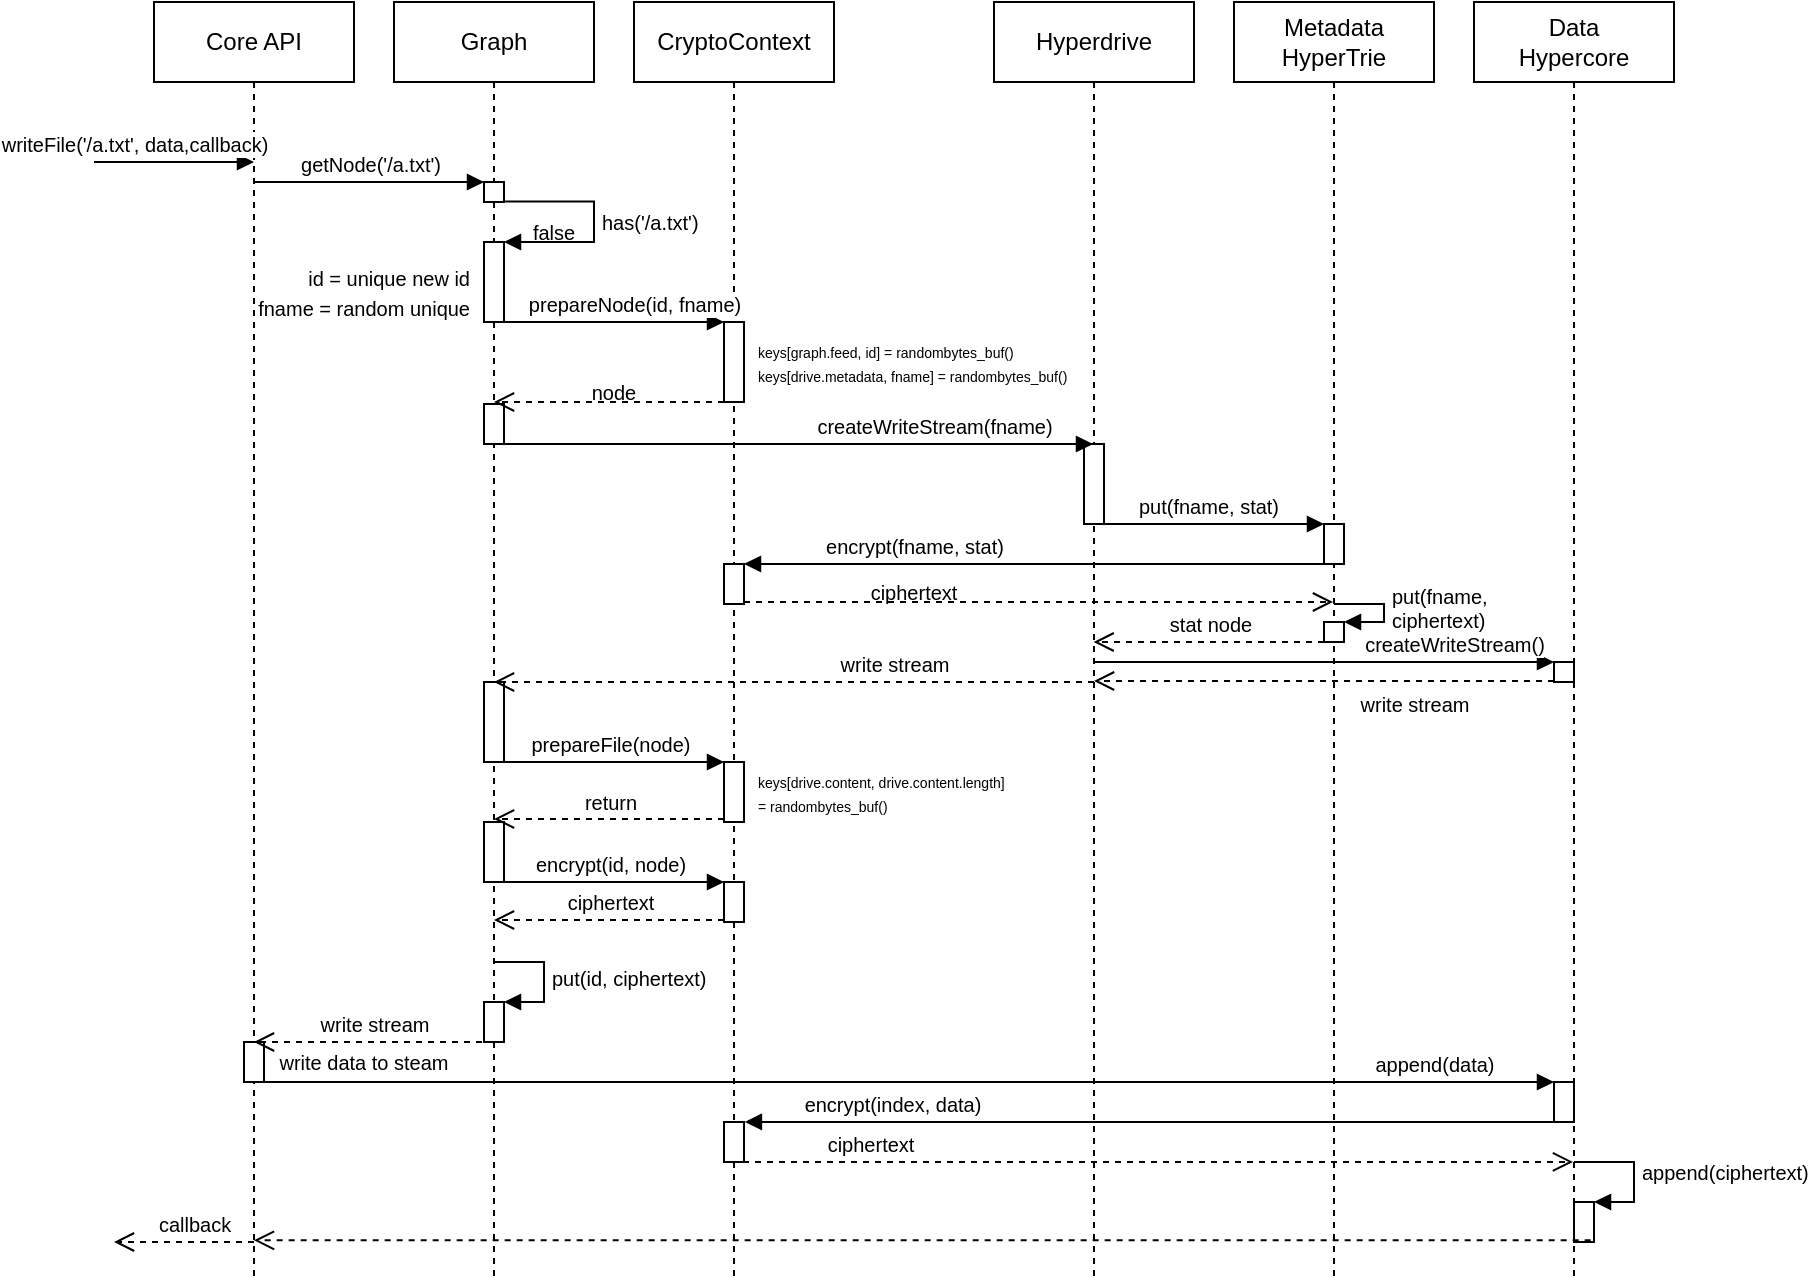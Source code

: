 <mxfile version="13.6.9" type="device"><diagram id="7L1S2Yam9VLptDrxEb60" name="Seite-1"><mxGraphModel dx="1422" dy="832" grid="1" gridSize="10" guides="1" tooltips="1" connect="1" arrows="1" fold="1" page="1" pageScale="1" pageWidth="1169" pageHeight="827" math="0" shadow="0"><root><mxCell id="0"/><mxCell id="1" parent="0"/><mxCell id="6NuSzGNgV5KQOutt3Bnf-3" value="Core API" style="shape=umlLifeline;perimeter=lifelinePerimeter;whiteSpace=wrap;html=1;container=1;collapsible=0;recursiveResize=0;outlineConnect=0;" vertex="1" parent="1"><mxGeometry x="80" y="80" width="100" height="640" as="geometry"/></mxCell><mxCell id="6NuSzGNgV5KQOutt3Bnf-66" value="" style="html=1;points=[];perimeter=orthogonalPerimeter;fontSize=10;align=left;" vertex="1" parent="6NuSzGNgV5KQOutt3Bnf-3"><mxGeometry x="45" y="520" width="10" height="20" as="geometry"/></mxCell><mxCell id="6NuSzGNgV5KQOutt3Bnf-4" value="Hyperdrive" style="shape=umlLifeline;perimeter=lifelinePerimeter;whiteSpace=wrap;html=1;container=1;collapsible=0;recursiveResize=0;outlineConnect=0;" vertex="1" parent="1"><mxGeometry x="500" y="80" width="100" height="640" as="geometry"/></mxCell><mxCell id="6NuSzGNgV5KQOutt3Bnf-31" value="" style="html=1;points=[];perimeter=orthogonalPerimeter;fontSize=10;align=left;" vertex="1" parent="6NuSzGNgV5KQOutt3Bnf-4"><mxGeometry x="45" y="221" width="10" height="40" as="geometry"/></mxCell><mxCell id="6NuSzGNgV5KQOutt3Bnf-5" value="Metadata&lt;br&gt;HyperTrie" style="shape=umlLifeline;perimeter=lifelinePerimeter;whiteSpace=wrap;html=1;container=1;collapsible=0;recursiveResize=0;outlineConnect=0;" vertex="1" parent="1"><mxGeometry x="620" y="80" width="100" height="640" as="geometry"/></mxCell><mxCell id="6NuSzGNgV5KQOutt3Bnf-28" value="" style="html=1;points=[];perimeter=orthogonalPerimeter;fontSize=10;align=left;" vertex="1" parent="6NuSzGNgV5KQOutt3Bnf-5"><mxGeometry x="45" y="261" width="10" height="20" as="geometry"/></mxCell><mxCell id="6NuSzGNgV5KQOutt3Bnf-36" value="" style="html=1;points=[];perimeter=orthogonalPerimeter;fontSize=10;align=left;" vertex="1" parent="6NuSzGNgV5KQOutt3Bnf-5"><mxGeometry x="45" y="310" width="10" height="10" as="geometry"/></mxCell><mxCell id="6NuSzGNgV5KQOutt3Bnf-37" value="put(fname, &lt;br&gt;ciphertext)" style="edgeStyle=orthogonalEdgeStyle;html=1;align=left;spacingLeft=2;endArrow=block;rounded=0;entryX=1;entryY=0;fontSize=10;" edge="1" target="6NuSzGNgV5KQOutt3Bnf-36" parent="6NuSzGNgV5KQOutt3Bnf-5"><mxGeometry relative="1" as="geometry"><mxPoint x="50" y="301" as="sourcePoint"/><Array as="points"><mxPoint x="75" y="301"/><mxPoint x="75" y="310"/><mxPoint x="55" y="310"/></Array></mxGeometry></mxCell><mxCell id="6NuSzGNgV5KQOutt3Bnf-6" value="Data&lt;br&gt;Hypercore" style="shape=umlLifeline;perimeter=lifelinePerimeter;whiteSpace=wrap;html=1;container=1;collapsible=0;recursiveResize=0;outlineConnect=0;" vertex="1" parent="1"><mxGeometry x="740" y="80" width="100" height="640" as="geometry"/></mxCell><mxCell id="6NuSzGNgV5KQOutt3Bnf-71" value="" style="html=1;points=[];perimeter=orthogonalPerimeter;fontSize=10;align=left;" vertex="1" parent="6NuSzGNgV5KQOutt3Bnf-6"><mxGeometry x="40" y="330" width="10" height="10" as="geometry"/></mxCell><mxCell id="6NuSzGNgV5KQOutt3Bnf-75" value="" style="html=1;points=[];perimeter=orthogonalPerimeter;fontSize=10;align=left;" vertex="1" parent="6NuSzGNgV5KQOutt3Bnf-6"><mxGeometry x="40" y="540" width="10" height="20" as="geometry"/></mxCell><mxCell id="6NuSzGNgV5KQOutt3Bnf-85" value="" style="html=1;points=[];perimeter=orthogonalPerimeter;fontSize=10;align=left;" vertex="1" parent="6NuSzGNgV5KQOutt3Bnf-6"><mxGeometry x="50" y="600" width="10" height="20" as="geometry"/></mxCell><mxCell id="6NuSzGNgV5KQOutt3Bnf-86" value="append(ciphertext)" style="edgeStyle=orthogonalEdgeStyle;html=1;align=left;spacingLeft=2;endArrow=block;rounded=0;entryX=1;entryY=0;fontSize=10;" edge="1" target="6NuSzGNgV5KQOutt3Bnf-85" parent="6NuSzGNgV5KQOutt3Bnf-6"><mxGeometry relative="1" as="geometry"><mxPoint x="50" y="580" as="sourcePoint"/><Array as="points"><mxPoint x="80" y="580"/></Array></mxGeometry></mxCell><mxCell id="6NuSzGNgV5KQOutt3Bnf-7" value="&lt;font style=&quot;font-size: 10px&quot;&gt;writeFile('/a.txt', data,callback)&lt;/font&gt;" style="html=1;verticalAlign=bottom;endArrow=block;" edge="1" parent="1"><mxGeometry x="-0.5" width="80" relative="1" as="geometry"><mxPoint x="50" y="160" as="sourcePoint"/><mxPoint x="130" y="160" as="targetPoint"/><mxPoint as="offset"/></mxGeometry></mxCell><mxCell id="6NuSzGNgV5KQOutt3Bnf-8" value="Graph" style="shape=umlLifeline;perimeter=lifelinePerimeter;whiteSpace=wrap;html=1;container=1;collapsible=0;recursiveResize=0;outlineConnect=0;" vertex="1" parent="1"><mxGeometry x="200" y="80" width="100" height="640" as="geometry"/></mxCell><mxCell id="6NuSzGNgV5KQOutt3Bnf-15" value="" style="html=1;points=[];perimeter=orthogonalPerimeter;" vertex="1" parent="6NuSzGNgV5KQOutt3Bnf-8"><mxGeometry x="45" y="201" width="10" height="20" as="geometry"/></mxCell><mxCell id="6NuSzGNgV5KQOutt3Bnf-17" value="" style="html=1;points=[];perimeter=orthogonalPerimeter;" vertex="1" parent="6NuSzGNgV5KQOutt3Bnf-8"><mxGeometry x="45" y="90" width="10" height="10" as="geometry"/></mxCell><mxCell id="6NuSzGNgV5KQOutt3Bnf-22" value="" style="html=1;points=[];perimeter=orthogonalPerimeter;fontSize=10;align=left;" vertex="1" parent="6NuSzGNgV5KQOutt3Bnf-8"><mxGeometry x="45.0" y="120" width="10" height="40" as="geometry"/></mxCell><mxCell id="6NuSzGNgV5KQOutt3Bnf-23" value="has('/a.txt')" style="edgeStyle=orthogonalEdgeStyle;html=1;align=left;spacingLeft=2;endArrow=block;rounded=0;entryX=1;entryY=0;fontSize=10;exitX=1.055;exitY=0.976;exitDx=0;exitDy=0;exitPerimeter=0;" edge="1" target="6NuSzGNgV5KQOutt3Bnf-22" parent="6NuSzGNgV5KQOutt3Bnf-8" source="6NuSzGNgV5KQOutt3Bnf-17"><mxGeometry relative="1" as="geometry"><mxPoint x="104.98" y="60" as="sourcePoint"/><Array as="points"><mxPoint x="100" y="100"/><mxPoint x="100" y="120"/></Array></mxGeometry></mxCell><mxCell id="6NuSzGNgV5KQOutt3Bnf-42" value="" style="html=1;points=[];perimeter=orthogonalPerimeter;fontSize=10;align=left;" vertex="1" parent="6NuSzGNgV5KQOutt3Bnf-8"><mxGeometry x="45" y="340" width="10" height="40" as="geometry"/></mxCell><mxCell id="6NuSzGNgV5KQOutt3Bnf-49" value="" style="html=1;points=[];perimeter=orthogonalPerimeter;fontSize=10;align=left;" vertex="1" parent="6NuSzGNgV5KQOutt3Bnf-8"><mxGeometry x="45" y="410" width="10" height="30" as="geometry"/></mxCell><mxCell id="6NuSzGNgV5KQOutt3Bnf-62" value="" style="html=1;points=[];perimeter=orthogonalPerimeter;fontSize=10;align=left;" vertex="1" parent="6NuSzGNgV5KQOutt3Bnf-8"><mxGeometry x="45" y="500" width="10" height="20" as="geometry"/></mxCell><mxCell id="6NuSzGNgV5KQOutt3Bnf-63" value="put(id, ciphertext)" style="edgeStyle=orthogonalEdgeStyle;html=1;align=left;spacingLeft=2;endArrow=block;rounded=0;entryX=1;entryY=0;fontSize=10;" edge="1" target="6NuSzGNgV5KQOutt3Bnf-62" parent="6NuSzGNgV5KQOutt3Bnf-8"><mxGeometry relative="1" as="geometry"><mxPoint x="50" y="480" as="sourcePoint"/><Array as="points"><mxPoint x="75" y="480"/></Array></mxGeometry></mxCell><mxCell id="6NuSzGNgV5KQOutt3Bnf-9" value="CryptoContext" style="shape=umlLifeline;perimeter=lifelinePerimeter;whiteSpace=wrap;html=1;container=1;collapsible=0;recursiveResize=0;outlineConnect=0;" vertex="1" parent="1"><mxGeometry x="320" y="80" width="100" height="640" as="geometry"/></mxCell><mxCell id="6NuSzGNgV5KQOutt3Bnf-11" value="" style="html=1;points=[];perimeter=orthogonalPerimeter;" vertex="1" parent="6NuSzGNgV5KQOutt3Bnf-9"><mxGeometry x="45" y="160" width="10" height="40" as="geometry"/></mxCell><mxCell id="6NuSzGNgV5KQOutt3Bnf-33" value="" style="html=1;points=[];perimeter=orthogonalPerimeter;fontSize=10;align=left;" vertex="1" parent="6NuSzGNgV5KQOutt3Bnf-9"><mxGeometry x="45" y="281" width="10" height="20" as="geometry"/></mxCell><mxCell id="6NuSzGNgV5KQOutt3Bnf-43" value="" style="html=1;points=[];perimeter=orthogonalPerimeter;fontSize=10;align=left;" vertex="1" parent="6NuSzGNgV5KQOutt3Bnf-9"><mxGeometry x="45" y="380" width="10" height="30" as="geometry"/></mxCell><mxCell id="6NuSzGNgV5KQOutt3Bnf-55" value="" style="html=1;points=[];perimeter=orthogonalPerimeter;fontSize=10;align=left;" vertex="1" parent="6NuSzGNgV5KQOutt3Bnf-9"><mxGeometry x="45" y="440" width="10" height="20" as="geometry"/></mxCell><mxCell id="6NuSzGNgV5KQOutt3Bnf-82" value="" style="html=1;points=[];perimeter=orthogonalPerimeter;fontSize=10;align=left;" vertex="1" parent="6NuSzGNgV5KQOutt3Bnf-9"><mxGeometry x="45" y="560" width="10" height="20" as="geometry"/></mxCell><mxCell id="6NuSzGNgV5KQOutt3Bnf-12" value="&lt;font style=&quot;font-size: 10px&quot;&gt;prepareNode(id, fname)&lt;/font&gt;" style="html=1;verticalAlign=bottom;endArrow=block;entryX=0;entryY=0;exitX=1.002;exitY=1;exitDx=0;exitDy=0;exitPerimeter=0;" edge="1" target="6NuSzGNgV5KQOutt3Bnf-11" parent="1" source="6NuSzGNgV5KQOutt3Bnf-22"><mxGeometry x="0.182" relative="1" as="geometry"><mxPoint x="254.81" y="270" as="sourcePoint"/><mxPoint as="offset"/></mxGeometry></mxCell><mxCell id="6NuSzGNgV5KQOutt3Bnf-13" value="" style="html=1;verticalAlign=bottom;endArrow=open;dashed=1;endSize=8;exitX=0;exitY=0.95;" edge="1" parent="1"><mxGeometry relative="1" as="geometry"><mxPoint x="250" y="280" as="targetPoint"/><mxPoint x="365" y="280.0" as="sourcePoint"/></mxGeometry></mxCell><mxCell id="6NuSzGNgV5KQOutt3Bnf-18" value="&lt;font style=&quot;font-size: 10px&quot;&gt;getNode('/a.txt')&lt;/font&gt;" style="html=1;verticalAlign=bottom;endArrow=block;entryX=0;entryY=0;" edge="1" target="6NuSzGNgV5KQOutt3Bnf-17" parent="1" source="6NuSzGNgV5KQOutt3Bnf-3"><mxGeometry relative="1" as="geometry"><mxPoint x="175" y="140" as="sourcePoint"/></mxGeometry></mxCell><mxCell id="6NuSzGNgV5KQOutt3Bnf-20" value="&lt;font style=&quot;font-size: 10px&quot;&gt;id = unique new id&lt;br&gt;fname = random unique&lt;br&gt;&lt;/font&gt;" style="text;html=1;strokeColor=none;fillColor=none;align=right;verticalAlign=middle;whiteSpace=wrap;rounded=0;" vertex="1" parent="1"><mxGeometry x="110" y="210" width="130" height="30" as="geometry"/></mxCell><mxCell id="6NuSzGNgV5KQOutt3Bnf-21" value="&lt;font style=&quot;font-size: 7px&quot;&gt;keys[graph.feed, id] = randombytes_buf()&lt;br&gt;keys[drive.metadata, fname] = randombytes_buf()&lt;/font&gt;" style="text;html=1;strokeColor=none;fillColor=none;align=left;verticalAlign=middle;whiteSpace=wrap;rounded=0;fontSize=10;" vertex="1" parent="1"><mxGeometry x="380" y="230" width="160" height="60" as="geometry"/></mxCell><mxCell id="6NuSzGNgV5KQOutt3Bnf-24" value="false" style="text;html=1;strokeColor=none;fillColor=none;align=center;verticalAlign=middle;whiteSpace=wrap;rounded=0;fontSize=10;" vertex="1" parent="1"><mxGeometry x="260" y="190" width="40" height="10" as="geometry"/></mxCell><mxCell id="6NuSzGNgV5KQOutt3Bnf-26" value="createWriteStream(fname)" style="html=1;verticalAlign=bottom;endArrow=block;fontSize=10;" edge="1" parent="1"><mxGeometry x="0.469" width="80" relative="1" as="geometry"><mxPoint x="250" y="301" as="sourcePoint"/><mxPoint x="549.5" y="301" as="targetPoint"/><mxPoint as="offset"/></mxGeometry></mxCell><mxCell id="6NuSzGNgV5KQOutt3Bnf-29" value="put(fname, stat)" style="html=1;verticalAlign=bottom;endArrow=block;entryX=0;entryY=0;fontSize=10;" edge="1" target="6NuSzGNgV5KQOutt3Bnf-28" parent="1"><mxGeometry relative="1" as="geometry"><mxPoint x="549.81" y="341" as="sourcePoint"/></mxGeometry></mxCell><mxCell id="6NuSzGNgV5KQOutt3Bnf-34" value="encrypt(fname, stat)" style="html=1;verticalAlign=bottom;endArrow=block;entryX=1;entryY=0;fontSize=10;" edge="1" target="6NuSzGNgV5KQOutt3Bnf-33" parent="1"><mxGeometry x="0.423" relative="1" as="geometry"><mxPoint x="669.5" y="361" as="sourcePoint"/><mxPoint as="offset"/></mxGeometry></mxCell><mxCell id="6NuSzGNgV5KQOutt3Bnf-35" value="" style="html=1;verticalAlign=bottom;endArrow=open;dashed=1;endSize=8;exitX=1;exitY=0.95;fontSize=10;" edge="1" source="6NuSzGNgV5KQOutt3Bnf-33" parent="1"><mxGeometry relative="1" as="geometry"><mxPoint x="669.5" y="380.0" as="targetPoint"/></mxGeometry></mxCell><mxCell id="6NuSzGNgV5KQOutt3Bnf-38" value="stat node" style="html=1;verticalAlign=bottom;endArrow=open;dashed=1;endSize=8;fontSize=10;" edge="1" parent="1"><mxGeometry relative="1" as="geometry"><mxPoint x="665" y="400" as="sourcePoint"/><mxPoint x="549.81" y="400" as="targetPoint"/></mxGeometry></mxCell><mxCell id="6NuSzGNgV5KQOutt3Bnf-39" value="write stream" style="html=1;verticalAlign=bottom;endArrow=open;dashed=1;endSize=8;fontSize=10;" edge="1" parent="1" target="6NuSzGNgV5KQOutt3Bnf-8"><mxGeometry x="-0.334" relative="1" as="geometry"><mxPoint x="550" y="420" as="sourcePoint"/><mxPoint x="470" y="420" as="targetPoint"/><mxPoint as="offset"/></mxGeometry></mxCell><mxCell id="6NuSzGNgV5KQOutt3Bnf-44" value="prepareFile(node)" style="html=1;verticalAlign=bottom;endArrow=block;entryX=0;entryY=0;fontSize=10;" edge="1" target="6NuSzGNgV5KQOutt3Bnf-43" parent="1" source="6NuSzGNgV5KQOutt3Bnf-8"><mxGeometry relative="1" as="geometry"><mxPoint x="295" y="460" as="sourcePoint"/></mxGeometry></mxCell><mxCell id="6NuSzGNgV5KQOutt3Bnf-45" value="return" style="html=1;verticalAlign=bottom;endArrow=open;dashed=1;endSize=8;exitX=0;exitY=0.95;fontSize=10;" edge="1" source="6NuSzGNgV5KQOutt3Bnf-43" parent="1" target="6NuSzGNgV5KQOutt3Bnf-8"><mxGeometry relative="1" as="geometry"><mxPoint x="295" y="536" as="targetPoint"/></mxGeometry></mxCell><mxCell id="6NuSzGNgV5KQOutt3Bnf-46" value="&lt;font style=&quot;font-size: 7px&quot;&gt;keys[drive.content, drive.content.length] = randombytes_buf()&lt;/font&gt;" style="text;html=1;strokeColor=none;fillColor=none;align=left;verticalAlign=middle;whiteSpace=wrap;rounded=0;fontSize=10;" vertex="1" parent="1"><mxGeometry x="380" y="460" width="130" height="30" as="geometry"/></mxCell><mxCell id="6NuSzGNgV5KQOutt3Bnf-48" value="node" style="text;html=1;strokeColor=none;fillColor=none;align=center;verticalAlign=middle;whiteSpace=wrap;rounded=0;fontSize=10;" vertex="1" parent="1"><mxGeometry x="290" y="270" width="40" height="10" as="geometry"/></mxCell><mxCell id="6NuSzGNgV5KQOutt3Bnf-56" value="encrypt(id, node)" style="html=1;verticalAlign=bottom;endArrow=block;entryX=0;entryY=0;fontSize=10;" edge="1" target="6NuSzGNgV5KQOutt3Bnf-55" parent="1" source="6NuSzGNgV5KQOutt3Bnf-8"><mxGeometry relative="1" as="geometry"><mxPoint x="295" y="520" as="sourcePoint"/></mxGeometry></mxCell><mxCell id="6NuSzGNgV5KQOutt3Bnf-57" value="ciphertext" style="html=1;verticalAlign=bottom;endArrow=open;dashed=1;endSize=8;exitX=0;exitY=0.95;fontSize=10;" edge="1" source="6NuSzGNgV5KQOutt3Bnf-55" parent="1" target="6NuSzGNgV5KQOutt3Bnf-8"><mxGeometry relative="1" as="geometry"><mxPoint x="295" y="596" as="targetPoint"/></mxGeometry></mxCell><mxCell id="6NuSzGNgV5KQOutt3Bnf-58" value="ciphertext" style="text;html=1;strokeColor=none;fillColor=none;align=center;verticalAlign=middle;whiteSpace=wrap;rounded=0;fontSize=10;" vertex="1" parent="1"><mxGeometry x="440" y="370" width="40" height="10" as="geometry"/></mxCell><mxCell id="6NuSzGNgV5KQOutt3Bnf-64" value="write stream" style="html=1;verticalAlign=bottom;endArrow=open;dashed=1;endSize=8;fontSize=10;" edge="1" parent="1"><mxGeometry relative="1" as="geometry"><mxPoint x="250" y="600" as="sourcePoint"/><mxPoint x="130" y="600" as="targetPoint"/></mxGeometry></mxCell><mxCell id="6NuSzGNgV5KQOutt3Bnf-67" value="write data to steam" style="text;html=1;strokeColor=none;fillColor=none;align=center;verticalAlign=middle;whiteSpace=wrap;rounded=0;fontSize=10;" vertex="1" parent="1"><mxGeometry x="140" y="600" width="90" height="20" as="geometry"/></mxCell><mxCell id="6NuSzGNgV5KQOutt3Bnf-73" value="write stream" style="html=1;verticalAlign=bottom;endArrow=open;dashed=1;endSize=8;exitX=0;exitY=0.95;fontSize=10;" edge="1" source="6NuSzGNgV5KQOutt3Bnf-71" parent="1" target="6NuSzGNgV5KQOutt3Bnf-4"><mxGeometry x="-0.392" y="20" relative="1" as="geometry"><mxPoint x="710" y="486" as="targetPoint"/><mxPoint as="offset"/></mxGeometry></mxCell><mxCell id="6NuSzGNgV5KQOutt3Bnf-72" value="createWriteStream()" style="html=1;verticalAlign=bottom;endArrow=block;entryX=0;entryY=0;fontSize=10;" edge="1" target="6NuSzGNgV5KQOutt3Bnf-71" parent="1" source="6NuSzGNgV5KQOutt3Bnf-4"><mxGeometry x="0.566" relative="1" as="geometry"><mxPoint x="710" y="410" as="sourcePoint"/><mxPoint as="offset"/></mxGeometry></mxCell><mxCell id="6NuSzGNgV5KQOutt3Bnf-76" value="append(data)" style="html=1;verticalAlign=bottom;endArrow=block;entryX=0;entryY=0;fontSize=10;" edge="1" target="6NuSzGNgV5KQOutt3Bnf-75" parent="1" source="6NuSzGNgV5KQOutt3Bnf-3"><mxGeometry x="0.816" relative="1" as="geometry"><mxPoint x="710" y="620" as="sourcePoint"/><mxPoint as="offset"/></mxGeometry></mxCell><mxCell id="6NuSzGNgV5KQOutt3Bnf-83" value="encrypt(index, data)" style="html=1;verticalAlign=bottom;endArrow=block;fontSize=10;entryX=1.046;entryY=-0.002;entryDx=0;entryDy=0;entryPerimeter=0;" edge="1" target="6NuSzGNgV5KQOutt3Bnf-82" parent="1" source="6NuSzGNgV5KQOutt3Bnf-6"><mxGeometry x="0.647" relative="1" as="geometry"><mxPoint x="295" y="640" as="sourcePoint"/><mxPoint x="380" y="640" as="targetPoint"/><mxPoint as="offset"/></mxGeometry></mxCell><mxCell id="6NuSzGNgV5KQOutt3Bnf-84" value="ciphertext" style="html=1;verticalAlign=bottom;endArrow=open;dashed=1;endSize=8;fontSize=10;exitX=0.951;exitY=0.998;exitDx=0;exitDy=0;exitPerimeter=0;" edge="1" source="6NuSzGNgV5KQOutt3Bnf-82" parent="1" target="6NuSzGNgV5KQOutt3Bnf-6"><mxGeometry x="-0.694" relative="1" as="geometry"><mxPoint x="295" y="716" as="targetPoint"/><mxPoint x="380" y="659" as="sourcePoint"/><mxPoint as="offset"/></mxGeometry></mxCell><mxCell id="6NuSzGNgV5KQOutt3Bnf-87" value="" style="html=1;verticalAlign=bottom;endArrow=open;dashed=1;endSize=8;fontSize=10;exitX=0.833;exitY=0.958;exitDx=0;exitDy=0;exitPerimeter=0;" edge="1" parent="1" source="6NuSzGNgV5KQOutt3Bnf-85" target="6NuSzGNgV5KQOutt3Bnf-3"><mxGeometry relative="1" as="geometry"><mxPoint x="730" y="700" as="sourcePoint"/><mxPoint x="400" y="520" as="targetPoint"/></mxGeometry></mxCell><mxCell id="6NuSzGNgV5KQOutt3Bnf-88" value="callback" style="html=1;verticalAlign=bottom;endArrow=open;dashed=1;endSize=8;fontSize=10;" edge="1" parent="1"><mxGeometry x="-0.143" relative="1" as="geometry"><mxPoint x="130" y="700" as="sourcePoint"/><mxPoint x="60" y="700" as="targetPoint"/><mxPoint as="offset"/></mxGeometry></mxCell></root></mxGraphModel></diagram></mxfile>